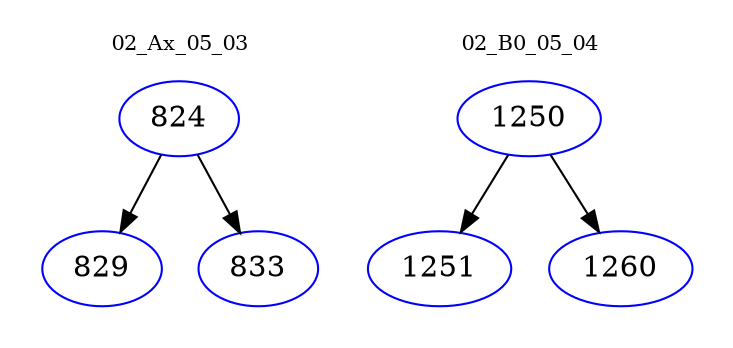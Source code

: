digraph{
subgraph cluster_0 {
color = white
label = "02_Ax_05_03";
fontsize=10;
T0_824 [label="824", color="blue"]
T0_824 -> T0_829 [color="black"]
T0_829 [label="829", color="blue"]
T0_824 -> T0_833 [color="black"]
T0_833 [label="833", color="blue"]
}
subgraph cluster_1 {
color = white
label = "02_B0_05_04";
fontsize=10;
T1_1250 [label="1250", color="blue"]
T1_1250 -> T1_1251 [color="black"]
T1_1251 [label="1251", color="blue"]
T1_1250 -> T1_1260 [color="black"]
T1_1260 [label="1260", color="blue"]
}
}
